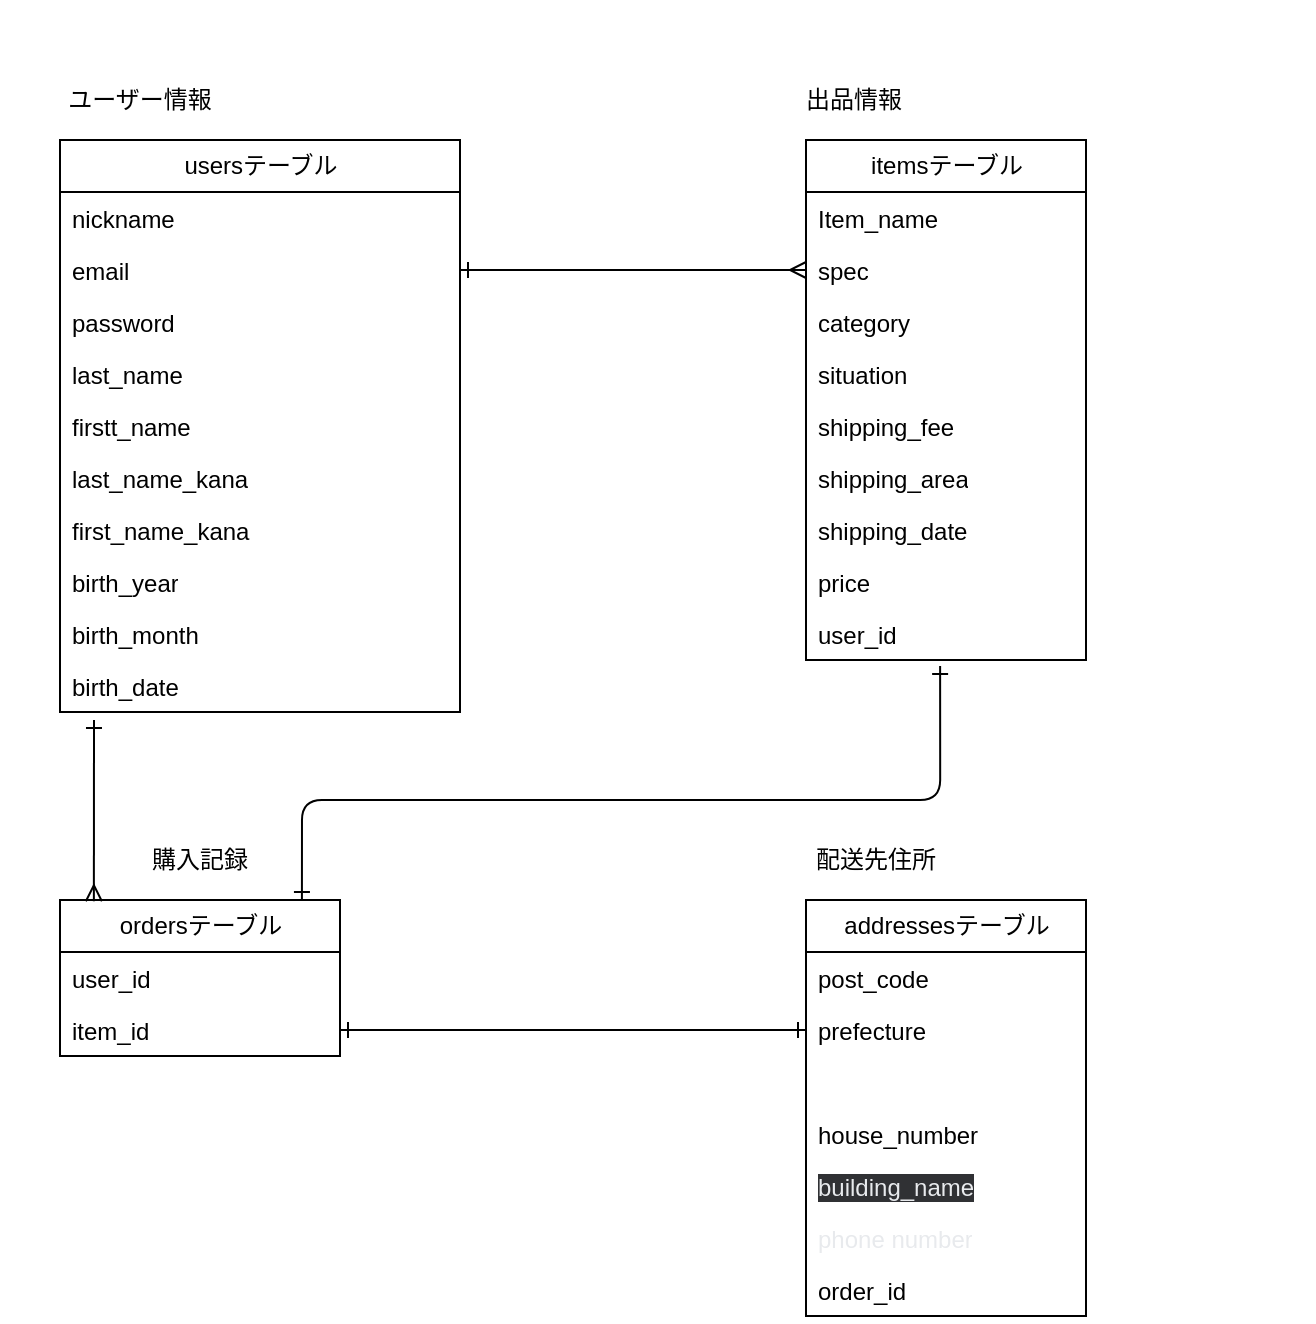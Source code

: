 <mxfile>
    <diagram id="qFgdj3GXy8jnhNvmmI6q" name="ページ1">
        <mxGraphModel dx="382" dy="629" grid="1" gridSize="10" guides="1" tooltips="1" connect="1" arrows="1" fold="1" page="1" pageScale="1" pageWidth="827" pageHeight="1169" math="0" shadow="0">
            <root>
                <mxCell id="0"/>
                <mxCell id="1" parent="0"/>
                <mxCell id="13" style="html=1;entryX=0;entryY=0.5;entryDx=0;entryDy=0;rounded=0;startArrow=ERone;startFill=0;endArrow=ERmany;endFill=0;exitX=1;exitY=0.5;exitDx=0;exitDy=0;" edge="1" parent="1" source="4" target="9">
                    <mxGeometry relative="1" as="geometry"/>
                </mxCell>
                <mxCell id="2" value="usersテーブル" style="swimlane;fontStyle=0;childLayout=stackLayout;horizontal=1;startSize=26;fillColor=none;horizontalStack=0;resizeParent=1;resizeParentMax=0;resizeLast=0;collapsible=1;marginBottom=0;html=1;rounded=0;" vertex="1" parent="1">
                    <mxGeometry x="80" y="70" width="200" height="286" as="geometry">
                        <mxRectangle x="183" y="151" width="120" height="30" as="alternateBounds"/>
                    </mxGeometry>
                </mxCell>
                <mxCell id="3" value="nickname" style="text;strokeColor=none;fillColor=none;align=left;verticalAlign=top;spacingLeft=4;spacingRight=4;overflow=hidden;rotatable=0;points=[[0,0.5],[1,0.5]];portConstraint=eastwest;whiteSpace=wrap;html=1;rounded=0;" vertex="1" parent="2">
                    <mxGeometry y="26" width="200" height="26" as="geometry"/>
                </mxCell>
                <mxCell id="4" value="email" style="text;strokeColor=none;fillColor=none;align=left;verticalAlign=top;spacingLeft=4;spacingRight=4;overflow=hidden;rotatable=0;points=[[0,0.5],[1,0.5]];portConstraint=eastwest;whiteSpace=wrap;html=1;rounded=0;" vertex="1" parent="2">
                    <mxGeometry y="52" width="200" height="26" as="geometry"/>
                </mxCell>
                <mxCell id="6" value="password" style="text;strokeColor=none;fillColor=none;align=left;verticalAlign=top;spacingLeft=4;spacingRight=4;overflow=hidden;rotatable=0;points=[[0,0.5],[1,0.5]];portConstraint=eastwest;whiteSpace=wrap;html=1;rounded=0;" vertex="1" parent="2">
                    <mxGeometry y="78" width="200" height="26" as="geometry"/>
                </mxCell>
                <mxCell id="5" value="last_name" style="text;strokeColor=none;fillColor=none;align=left;verticalAlign=top;spacingLeft=4;spacingRight=4;overflow=hidden;rotatable=0;points=[[0,0.5],[1,0.5]];portConstraint=eastwest;whiteSpace=wrap;html=1;rounded=0;" vertex="1" parent="2">
                    <mxGeometry y="104" width="200" height="26" as="geometry"/>
                </mxCell>
                <mxCell id="40" value="firstt_name" style="text;strokeColor=none;fillColor=none;align=left;verticalAlign=top;spacingLeft=4;spacingRight=4;overflow=hidden;rotatable=0;points=[[0,0.5],[1,0.5]];portConstraint=eastwest;whiteSpace=wrap;html=1;rounded=0;" vertex="1" parent="2">
                    <mxGeometry y="130" width="200" height="26" as="geometry"/>
                </mxCell>
                <mxCell id="42" value="last_name_kana" style="text;strokeColor=none;fillColor=none;align=left;verticalAlign=top;spacingLeft=4;spacingRight=4;overflow=hidden;rotatable=0;points=[[0,0.5],[1,0.5]];portConstraint=eastwest;whiteSpace=wrap;html=1;rounded=0;" vertex="1" parent="2">
                    <mxGeometry y="156" width="200" height="26" as="geometry"/>
                </mxCell>
                <mxCell id="43" value="first_name_kana" style="text;strokeColor=none;fillColor=none;align=left;verticalAlign=top;spacingLeft=4;spacingRight=4;overflow=hidden;rotatable=0;points=[[0,0.5],[1,0.5]];portConstraint=eastwest;whiteSpace=wrap;html=1;rounded=0;" vertex="1" parent="2">
                    <mxGeometry y="182" width="200" height="26" as="geometry"/>
                </mxCell>
                <mxCell id="45" value="birth_year" style="text;strokeColor=none;fillColor=none;align=left;verticalAlign=top;spacingLeft=4;spacingRight=4;overflow=hidden;rotatable=0;points=[[0,0.5],[1,0.5]];portConstraint=eastwest;whiteSpace=wrap;html=1;rounded=0;" vertex="1" parent="2">
                    <mxGeometry y="208" width="200" height="26" as="geometry"/>
                </mxCell>
                <mxCell id="46" value="birth_month" style="text;strokeColor=none;fillColor=none;align=left;verticalAlign=top;spacingLeft=4;spacingRight=4;overflow=hidden;rotatable=0;points=[[0,0.5],[1,0.5]];portConstraint=eastwest;whiteSpace=wrap;html=1;rounded=0;" vertex="1" parent="2">
                    <mxGeometry y="234" width="200" height="26" as="geometry"/>
                </mxCell>
                <mxCell id="44" value="birth_date" style="text;strokeColor=none;fillColor=none;align=left;verticalAlign=top;spacingLeft=4;spacingRight=4;overflow=hidden;rotatable=0;points=[[0,0.5],[1,0.5]];portConstraint=eastwest;whiteSpace=wrap;html=1;rounded=0;" vertex="1" parent="2">
                    <mxGeometry y="260" width="200" height="26" as="geometry"/>
                </mxCell>
                <mxCell id="7" value="itemsテーブル" style="swimlane;fontStyle=0;childLayout=stackLayout;horizontal=1;startSize=26;fillColor=none;horizontalStack=0;resizeParent=1;resizeParentMax=0;resizeLast=0;collapsible=1;marginBottom=0;html=1;rounded=0;" vertex="1" parent="1">
                    <mxGeometry x="453" y="70" width="140" height="260" as="geometry"/>
                </mxCell>
                <mxCell id="8" value="Item_name" style="text;strokeColor=none;fillColor=none;align=left;verticalAlign=top;spacingLeft=4;spacingRight=4;overflow=hidden;rotatable=0;points=[[0,0.5],[1,0.5]];portConstraint=eastwest;whiteSpace=wrap;html=1;rounded=0;" vertex="1" parent="7">
                    <mxGeometry y="26" width="140" height="26" as="geometry"/>
                </mxCell>
                <mxCell id="9" value="spec" style="text;strokeColor=none;fillColor=none;align=left;verticalAlign=top;spacingLeft=4;spacingRight=4;overflow=hidden;rotatable=0;points=[[0,0.5],[1,0.5]];portConstraint=eastwest;whiteSpace=wrap;html=1;rounded=0;" vertex="1" parent="7">
                    <mxGeometry y="52" width="140" height="26" as="geometry"/>
                </mxCell>
                <mxCell id="10" value="category" style="text;strokeColor=none;fillColor=none;align=left;verticalAlign=top;spacingLeft=4;spacingRight=4;overflow=hidden;rotatable=0;points=[[0,0.5],[1,0.5]];portConstraint=eastwest;whiteSpace=wrap;html=1;rounded=0;" vertex="1" parent="7">
                    <mxGeometry y="78" width="140" height="26" as="geometry"/>
                </mxCell>
                <mxCell id="11" value="situation" style="text;strokeColor=none;fillColor=none;align=left;verticalAlign=top;spacingLeft=4;spacingRight=4;overflow=hidden;rotatable=0;points=[[0,0.5],[1,0.5]];portConstraint=eastwest;whiteSpace=wrap;html=1;rounded=0;" vertex="1" parent="7">
                    <mxGeometry y="104" width="140" height="26" as="geometry"/>
                </mxCell>
                <mxCell id="15" value="shipping_fee" style="text;strokeColor=none;fillColor=none;align=left;verticalAlign=top;spacingLeft=4;spacingRight=4;overflow=hidden;rotatable=0;points=[[0,0.5],[1,0.5]];portConstraint=eastwest;whiteSpace=wrap;html=1;rounded=0;" vertex="1" parent="7">
                    <mxGeometry y="130" width="140" height="26" as="geometry"/>
                </mxCell>
                <mxCell id="50" value="shipping_area" style="text;strokeColor=none;fillColor=none;align=left;verticalAlign=top;spacingLeft=4;spacingRight=4;overflow=hidden;rotatable=0;points=[[0,0.5],[1,0.5]];portConstraint=eastwest;whiteSpace=wrap;html=1;rounded=0;" vertex="1" parent="7">
                    <mxGeometry y="156" width="140" height="26" as="geometry"/>
                </mxCell>
                <mxCell id="49" value="shipping_date" style="text;strokeColor=none;fillColor=none;align=left;verticalAlign=top;spacingLeft=4;spacingRight=4;overflow=hidden;rotatable=0;points=[[0,0.5],[1,0.5]];portConstraint=eastwest;whiteSpace=wrap;html=1;rounded=0;" vertex="1" parent="7">
                    <mxGeometry y="182" width="140" height="26" as="geometry"/>
                </mxCell>
                <mxCell id="51" value="price" style="text;strokeColor=none;fillColor=none;align=left;verticalAlign=top;spacingLeft=4;spacingRight=4;overflow=hidden;rotatable=0;points=[[0,0.5],[1,0.5]];portConstraint=eastwest;whiteSpace=wrap;html=1;rounded=0;" vertex="1" parent="7">
                    <mxGeometry y="208" width="140" height="26" as="geometry"/>
                </mxCell>
                <mxCell id="16" value="user_id" style="text;strokeColor=none;fillColor=none;align=left;verticalAlign=top;spacingLeft=4;spacingRight=4;overflow=hidden;rotatable=0;points=[[0,0.5],[1,0.5]];portConstraint=eastwest;whiteSpace=wrap;html=1;rounded=0;" vertex="1" parent="7">
                    <mxGeometry y="234" width="140" height="26" as="geometry"/>
                </mxCell>
                <mxCell id="14" value="ordersテーブル" style="swimlane;fontStyle=0;childLayout=stackLayout;horizontal=1;startSize=26;fillColor=none;horizontalStack=0;resizeParent=1;resizeParentMax=0;resizeLast=0;collapsible=1;marginBottom=0;html=1;rounded=0;" vertex="1" parent="1">
                    <mxGeometry x="80" y="450" width="140" height="78" as="geometry"/>
                </mxCell>
                <mxCell id="17" value="user_id" style="text;strokeColor=none;fillColor=none;align=left;verticalAlign=top;spacingLeft=4;spacingRight=4;overflow=hidden;rotatable=0;points=[[0,0.5],[1,0.5]];portConstraint=eastwest;whiteSpace=wrap;html=1;rounded=0;" vertex="1" parent="14">
                    <mxGeometry y="26" width="140" height="26" as="geometry"/>
                </mxCell>
                <mxCell id="18" value="item_id" style="text;strokeColor=none;fillColor=none;align=left;verticalAlign=top;spacingLeft=4;spacingRight=4;overflow=hidden;rotatable=0;points=[[0,0.5],[1,0.5]];portConstraint=eastwest;whiteSpace=wrap;html=1;rounded=0;" vertex="1" parent="14">
                    <mxGeometry y="52" width="140" height="26" as="geometry"/>
                </mxCell>
                <mxCell id="25" value="addressesテーブル" style="swimlane;fontStyle=0;childLayout=stackLayout;horizontal=1;startSize=26;fillColor=none;horizontalStack=0;resizeParent=1;resizeParentMax=0;resizeLast=0;collapsible=1;marginBottom=0;html=1;rounded=0;" vertex="1" parent="1">
                    <mxGeometry x="453" y="450" width="140" height="208" as="geometry"/>
                </mxCell>
                <mxCell id="26" value="post_code" style="text;strokeColor=none;fillColor=none;align=left;verticalAlign=top;spacingLeft=4;spacingRight=4;overflow=hidden;rotatable=0;points=[[0,0.5],[1,0.5]];portConstraint=eastwest;whiteSpace=wrap;html=1;rounded=0;" vertex="1" parent="25">
                    <mxGeometry y="26" width="140" height="26" as="geometry"/>
                </mxCell>
                <mxCell id="27" value="prefecture" style="text;strokeColor=none;fillColor=none;align=left;verticalAlign=top;spacingLeft=4;spacingRight=4;overflow=hidden;rotatable=0;points=[[0,0.5],[1,0.5]];portConstraint=eastwest;whiteSpace=wrap;html=1;rounded=0;" vertex="1" parent="25">
                    <mxGeometry y="52" width="140" height="26" as="geometry"/>
                </mxCell>
                <mxCell id="28" value="&lt;p style=&quot;margin: 0px; font-variant-numeric: normal; font-variant-east-asian: normal; font-stretch: normal; font-size: 13px; line-height: normal; font-family: &amp;quot;Helvetica Neue&amp;quot;;&quot; class=&quot;p1&quot;&gt;&lt;font color=&quot;#ffffff&quot;&gt;city&lt;/font&gt;&lt;/p&gt;" style="text;strokeColor=none;fillColor=none;align=left;verticalAlign=top;spacingLeft=4;spacingRight=4;overflow=hidden;rotatable=0;points=[[0,0.5],[1,0.5]];portConstraint=eastwest;whiteSpace=wrap;html=1;rounded=0;" vertex="1" parent="25">
                    <mxGeometry y="78" width="140" height="26" as="geometry"/>
                </mxCell>
                <mxCell id="53" value="house_number" style="text;strokeColor=none;fillColor=none;align=left;verticalAlign=top;spacingLeft=4;spacingRight=4;overflow=hidden;rotatable=0;points=[[0,0.5],[1,0.5]];portConstraint=eastwest;whiteSpace=wrap;html=1;rounded=0;" vertex="1" parent="25">
                    <mxGeometry y="104" width="140" height="26" as="geometry"/>
                </mxCell>
                <mxCell id="54" value="&lt;span style=&quot;background-color: rgb(48, 49, 52); color: rgb(232, 234, 237); font-family: inherit;&quot;&gt;&lt;font style=&quot;font-size: 12px;&quot;&gt;building_name&lt;/font&gt;&lt;/span&gt;" style="text;strokeColor=none;fillColor=none;align=left;verticalAlign=top;spacingLeft=4;spacingRight=4;overflow=hidden;rotatable=0;points=[[0,0.5],[1,0.5]];portConstraint=eastwest;whiteSpace=wrap;html=1;rounded=0;" vertex="1" parent="25">
                    <mxGeometry y="130" width="140" height="26" as="geometry"/>
                </mxCell>
                <mxCell id="29" value="&lt;font color=&quot;#e8eaed&quot;&gt;phone number&lt;/font&gt;" style="text;strokeColor=none;fillColor=none;align=left;verticalAlign=top;spacingLeft=4;spacingRight=4;overflow=hidden;rotatable=0;points=[[0,0.5],[1,0.5]];portConstraint=eastwest;whiteSpace=wrap;html=1;rounded=0;" vertex="1" parent="25">
                    <mxGeometry y="156" width="140" height="26" as="geometry"/>
                </mxCell>
                <mxCell id="55" value="order_id" style="text;strokeColor=none;fillColor=none;align=left;verticalAlign=top;spacingLeft=4;spacingRight=4;overflow=hidden;rotatable=0;points=[[0,0.5],[1,0.5]];portConstraint=eastwest;whiteSpace=wrap;html=1;rounded=0;" vertex="1" parent="25">
                    <mxGeometry y="182" width="140" height="26" as="geometry"/>
                </mxCell>
                <mxCell id="31" value="" style="endArrow=ERone;html=1;entryX=0;entryY=0.5;entryDx=0;entryDy=0;startArrow=ERone;startFill=0;endFill=0;exitX=1;exitY=0.5;exitDx=0;exitDy=0;" edge="1" parent="1" source="18" target="27">
                    <mxGeometry width="50" height="50" relative="1" as="geometry">
                        <mxPoint x="323" y="514.5" as="sourcePoint"/>
                        <mxPoint x="403" y="514.5" as="targetPoint"/>
                    </mxGeometry>
                </mxCell>
                <mxCell id="32" value="" style="endArrow=ERone;html=1;startArrow=ERone;startFill=0;endFill=0;edgeStyle=orthogonalEdgeStyle;entryX=0.864;entryY=0;entryDx=0;entryDy=0;entryPerimeter=0;exitX=0.479;exitY=1.115;exitDx=0;exitDy=0;exitPerimeter=0;" edge="1" parent="1" source="16" target="14">
                    <mxGeometry width="50" height="50" relative="1" as="geometry">
                        <mxPoint x="519" y="360" as="sourcePoint"/>
                        <mxPoint x="302" y="445.97" as="targetPoint"/>
                        <Array as="points">
                            <mxPoint x="520" y="400"/>
                            <mxPoint x="201" y="400"/>
                        </Array>
                    </mxGeometry>
                </mxCell>
                <UserObject label="配送先住所" placeholders="1" name="Variable" id="33">
                    <mxCell style="text;html=1;strokeColor=none;fillColor=none;align=center;verticalAlign=middle;whiteSpace=wrap;overflow=hidden;" vertex="1" parent="1">
                        <mxGeometry x="448" y="420" width="80" height="20" as="geometry"/>
                    </mxCell>
                </UserObject>
                <UserObject label="購入記録" placeholders="1" name="Variable" id="34">
                    <mxCell style="text;html=1;strokeColor=none;fillColor=none;align=center;verticalAlign=middle;whiteSpace=wrap;overflow=hidden;" vertex="1" parent="1">
                        <mxGeometry x="110" y="420" width="80" height="20" as="geometry"/>
                    </mxCell>
                </UserObject>
                <UserObject label="出品情報" placeholders="1" name="Variable" id="35">
                    <mxCell style="text;html=1;strokeColor=none;fillColor=none;align=center;verticalAlign=middle;whiteSpace=wrap;overflow=hidden;" vertex="1" parent="1">
                        <mxGeometry x="437" y="40" width="80" height="20" as="geometry"/>
                    </mxCell>
                </UserObject>
                <UserObject label="ユーザー情報" placeholders="1" name="Variable" id="37">
                    <mxCell style="text;html=1;strokeColor=none;fillColor=none;align=center;verticalAlign=middle;whiteSpace=wrap;overflow=hidden;" vertex="1" parent="1">
                        <mxGeometry x="80" y="40" width="80" height="20" as="geometry"/>
                    </mxCell>
                </UserObject>
                <mxCell id="38" value="" style="endArrow=ERone;html=1;exitX=0.121;exitY=0.008;exitDx=0;exitDy=0;exitPerimeter=0;startArrow=ERmany;startFill=0;endFill=0;" edge="1" parent="1" source="14">
                    <mxGeometry width="50" height="50" relative="1" as="geometry">
                        <mxPoint x="513" y="431" as="sourcePoint"/>
                        <mxPoint x="97" y="360" as="targetPoint"/>
                    </mxGeometry>
                </mxCell>
                <mxCell id="58" value="&lt;ul&gt;&lt;li&gt;&lt;span style=&quot;text-align: center;&quot;&gt;has_many :items&lt;/span&gt;&lt;br&gt;&lt;/li&gt;&lt;li&gt;&lt;span style=&quot;text-align: center;&quot;&gt;has_many :orders&lt;br&gt;&lt;/span&gt;&lt;/li&gt;&lt;/ul&gt;" style="text;strokeColor=none;fillColor=none;html=1;whiteSpace=wrap;verticalAlign=middle;overflow=hidden;fontSize=12;fontColor=#FFFFFF;" vertex="1" parent="1">
                    <mxGeometry x="190" width="160" height="80" as="geometry"/>
                </mxCell>
                <mxCell id="59" value="&lt;ul&gt;&lt;li&gt;&lt;span style=&quot;text-align: center;&quot;&gt;belongs_to :user&lt;/span&gt;&lt;/li&gt;&lt;li&gt;has_one :order&lt;/li&gt;&lt;/ul&gt;" style="text;strokeColor=none;fillColor=none;html=1;whiteSpace=wrap;verticalAlign=middle;overflow=hidden;fontSize=12;fontColor=#FFFFFF;" vertex="1" parent="1">
                    <mxGeometry x="530" width="160" height="80" as="geometry"/>
                </mxCell>
                <mxCell id="60" value="&lt;ul&gt;&lt;li&gt;&lt;span style=&quot;text-align: center;&quot;&gt;belongs_to :user&lt;/span&gt;&lt;/li&gt;&lt;li&gt;belongs_to :item&lt;/li&gt;&lt;li&gt;has_one: address&lt;/li&gt;&lt;/ul&gt;" style="text;strokeColor=none;fillColor=none;html=1;whiteSpace=wrap;verticalAlign=middle;overflow=hidden;fontSize=12;fontColor=#FFFFFF;" vertex="1" parent="1">
                    <mxGeometry x="50" y="528" width="160" height="80" as="geometry"/>
                </mxCell>
                <mxCell id="61" value="&lt;div style=&quot;text-align: center;&quot;&gt;&lt;br&gt;&lt;/div&gt;&lt;ul&gt;&lt;li&gt;belongs_to :order&lt;/li&gt;&lt;/ul&gt;" style="text;strokeColor=none;fillColor=none;html=1;whiteSpace=wrap;verticalAlign=middle;overflow=hidden;fontSize=12;fontColor=#FFFFFF;" vertex="1" parent="1">
                    <mxGeometry x="530" y="380" width="160" height="80" as="geometry"/>
                </mxCell>
                <mxCell id="75" value="&lt;div style=&quot;text-align: center;&quot;&gt;※imageはActiveStorageを使う&lt;/div&gt;" style="text;strokeColor=none;fillColor=none;html=1;whiteSpace=wrap;verticalAlign=middle;overflow=hidden;fontSize=12;fontColor=#FFFFFF;" vertex="1" parent="1">
                    <mxGeometry x="530" y="310" width="177" height="80" as="geometry"/>
                </mxCell>
            </root>
        </mxGraphModel>
    </diagram>
</mxfile>